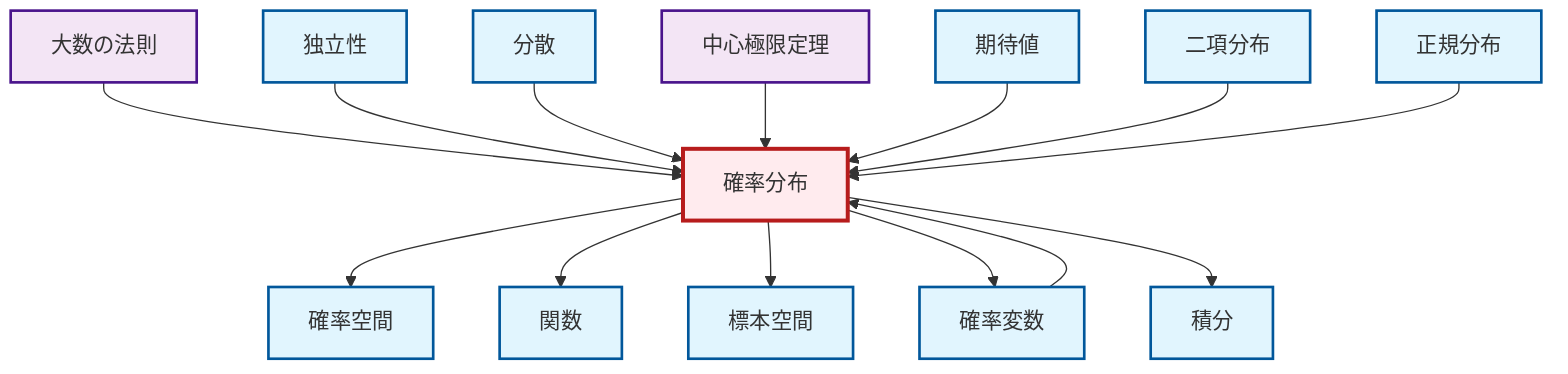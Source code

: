 graph TD
    classDef definition fill:#e1f5fe,stroke:#01579b,stroke-width:2px
    classDef theorem fill:#f3e5f5,stroke:#4a148c,stroke-width:2px
    classDef axiom fill:#fff3e0,stroke:#e65100,stroke-width:2px
    classDef example fill:#e8f5e9,stroke:#1b5e20,stroke-width:2px
    classDef current fill:#ffebee,stroke:#b71c1c,stroke-width:3px
    def-normal-distribution["正規分布"]:::definition
    def-random-variable["確率変数"]:::definition
    def-independence["独立性"]:::definition
    def-variance["分散"]:::definition
    def-function["関数"]:::definition
    def-expectation["期待値"]:::definition
    def-probability-space["確率空間"]:::definition
    def-probability-distribution["確率分布"]:::definition
    def-integral["積分"]:::definition
    def-sample-space["標本空間"]:::definition
    thm-central-limit["中心極限定理"]:::theorem
    def-binomial-distribution["二項分布"]:::definition
    thm-law-of-large-numbers["大数の法則"]:::theorem
    thm-law-of-large-numbers --> def-probability-distribution
    def-independence --> def-probability-distribution
    def-probability-distribution --> def-probability-space
    def-probability-distribution --> def-function
    def-probability-distribution --> def-sample-space
    def-variance --> def-probability-distribution
    thm-central-limit --> def-probability-distribution
    def-expectation --> def-probability-distribution
    def-random-variable --> def-probability-distribution
    def-probability-distribution --> def-random-variable
    def-binomial-distribution --> def-probability-distribution
    def-normal-distribution --> def-probability-distribution
    def-probability-distribution --> def-integral
    class def-probability-distribution current